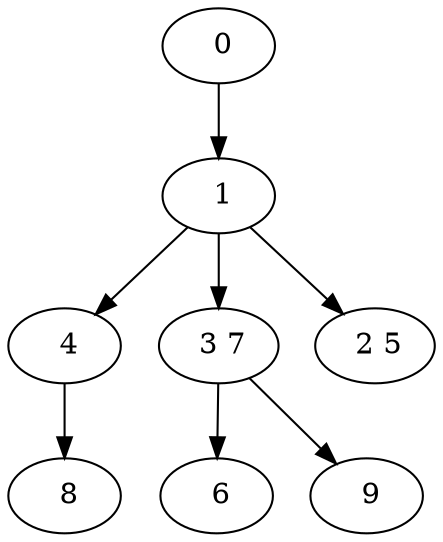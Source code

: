 digraph mytree {
" 0" -> " 1";
" 1" -> " 4";
" 1" -> " 3 7";
" 1" -> " 2 5";
" 4" -> " 8";
" 3 7" -> " 6";
" 3 7" -> " 9";
" 8";
" 6";
" 9";
" 2 5";
}
